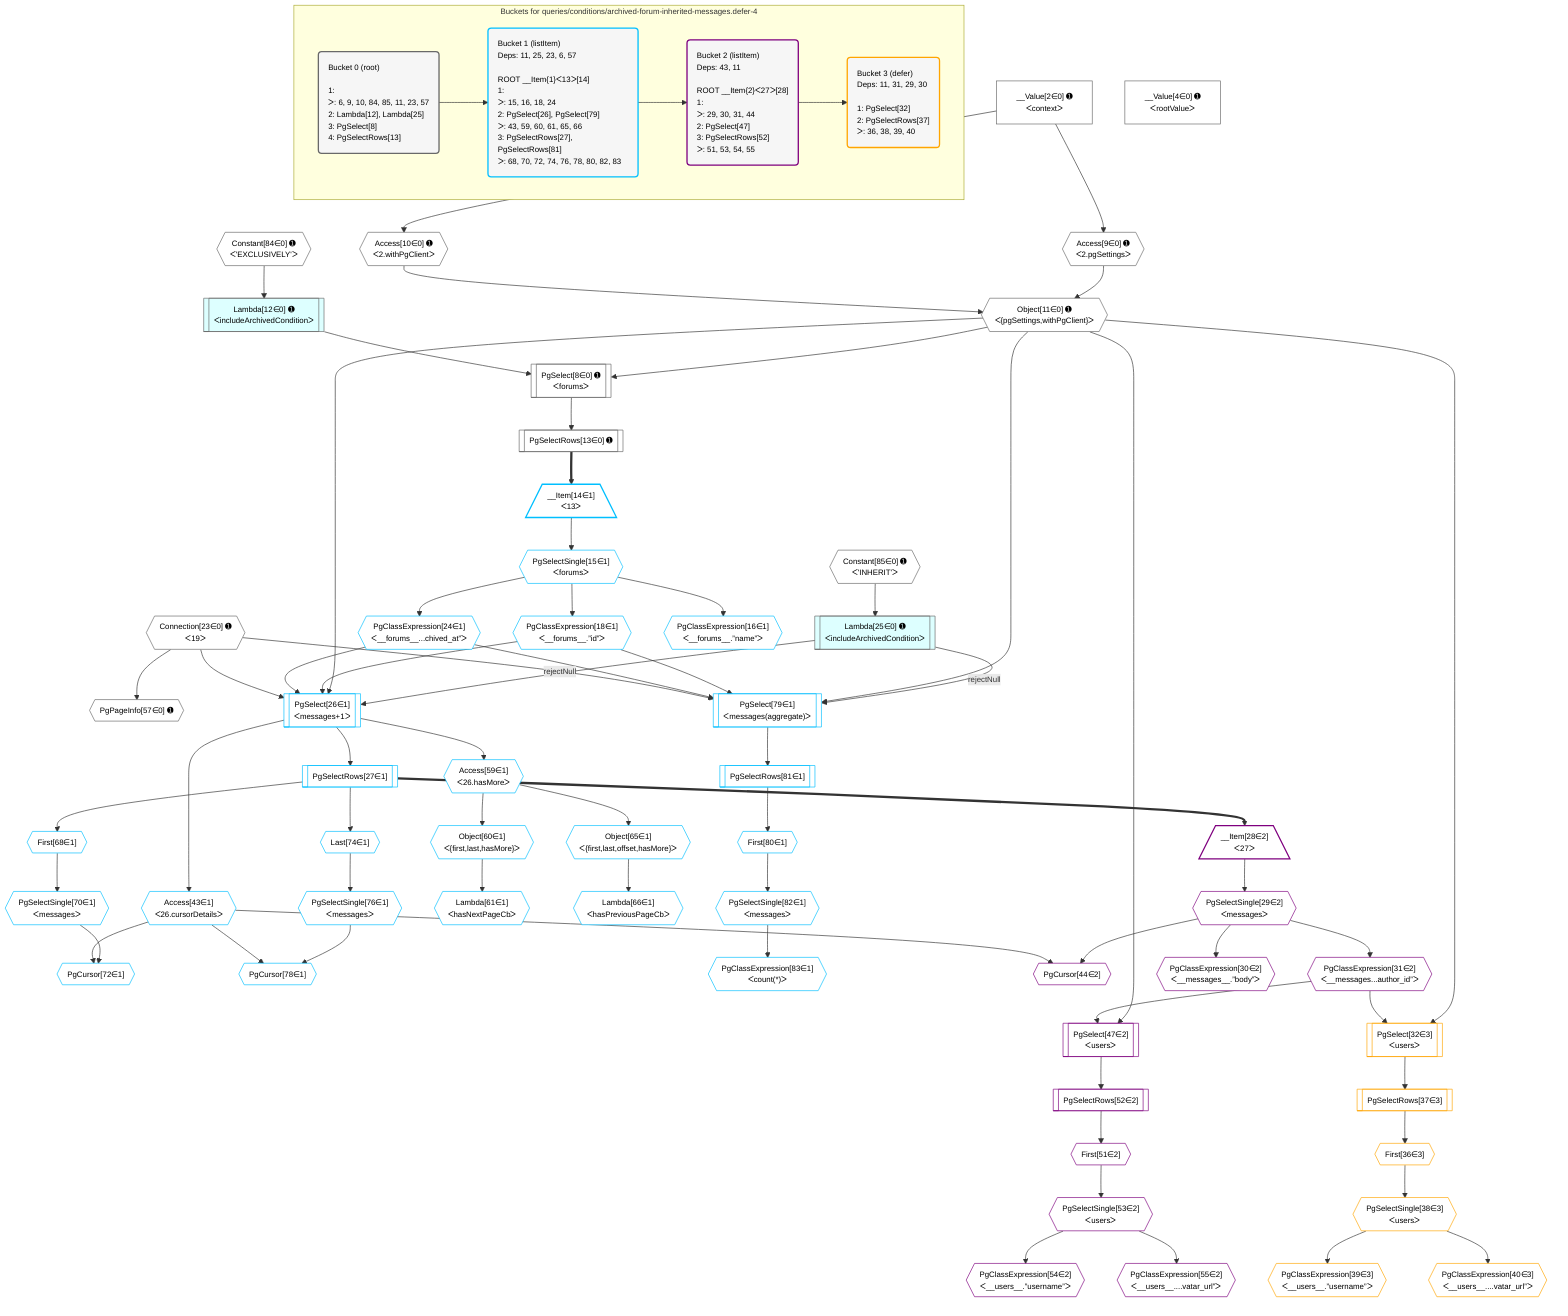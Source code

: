 %%{init: {'themeVariables': { 'fontSize': '12px'}}}%%
graph TD
    classDef path fill:#eee,stroke:#000,color:#000
    classDef plan fill:#fff,stroke-width:1px,color:#000
    classDef itemplan fill:#fff,stroke-width:2px,color:#000
    classDef unbatchedplan fill:#dff,stroke-width:1px,color:#000
    classDef sideeffectplan fill:#fcc,stroke-width:2px,color:#000
    classDef bucket fill:#f6f6f6,color:#000,stroke-width:2px,text-align:left


    %% plan dependencies
    PgSelect8[["PgSelect[8∈0] ➊<br />ᐸforumsᐳ"]]:::plan
    Object11{{"Object[11∈0] ➊<br />ᐸ{pgSettings,withPgClient}ᐳ"}}:::plan
    Lambda12[["Lambda[12∈0] ➊<br />ᐸincludeArchivedConditionᐳ"]]:::unbatchedplan
    Object11 & Lambda12 --> PgSelect8
    Access9{{"Access[9∈0] ➊<br />ᐸ2.pgSettingsᐳ"}}:::plan
    Access10{{"Access[10∈0] ➊<br />ᐸ2.withPgClientᐳ"}}:::plan
    Access9 & Access10 --> Object11
    Connection23{{"Connection[23∈0] ➊<br />ᐸ19ᐳ"}}:::plan
    __Value2["__Value[2∈0] ➊<br />ᐸcontextᐳ"]:::plan
    __Value2 --> Access9
    __Value2 --> Access10
    Constant84{{"Constant[84∈0] ➊<br />ᐸ'EXCLUSIVELY'ᐳ"}}:::plan
    Constant84 --> Lambda12
    PgSelectRows13[["PgSelectRows[13∈0] ➊"]]:::plan
    PgSelect8 --> PgSelectRows13
    Lambda25[["Lambda[25∈0] ➊<br />ᐸincludeArchivedConditionᐳ"]]:::unbatchedplan
    Constant85{{"Constant[85∈0] ➊<br />ᐸ'INHERIT'ᐳ"}}:::plan
    Constant85 --> Lambda25
    PgPageInfo57{{"PgPageInfo[57∈0] ➊"}}:::plan
    Connection23 --> PgPageInfo57
    __Value4["__Value[4∈0] ➊<br />ᐸrootValueᐳ"]:::plan
    PgSelect26[["PgSelect[26∈1]<br />ᐸmessages+1ᐳ"]]:::plan
    PgClassExpression18{{"PgClassExpression[18∈1]<br />ᐸ__forums__.”id”ᐳ"}}:::plan
    PgClassExpression24{{"PgClassExpression[24∈1]<br />ᐸ__forums__...chived_at”ᐳ"}}:::plan
    Lambda25 -->|rejectNull| PgSelect26
    Object11 & PgClassExpression18 & PgClassExpression24 & Connection23 --> PgSelect26
    PgSelect79[["PgSelect[79∈1]<br />ᐸmessages(aggregate)ᐳ"]]:::plan
    Lambda25 -->|rejectNull| PgSelect79
    Object11 & PgClassExpression18 & PgClassExpression24 & Connection23 --> PgSelect79
    Object65{{"Object[65∈1]<br />ᐸ{first,last,offset,hasMore}ᐳ"}}:::plan
    Access59{{"Access[59∈1]<br />ᐸ26.hasMoreᐳ"}}:::plan
    Access59 --> Object65
    Object60{{"Object[60∈1]<br />ᐸ{first,last,hasMore}ᐳ"}}:::plan
    Access59 --> Object60
    PgCursor72{{"PgCursor[72∈1]"}}:::plan
    PgSelectSingle70{{"PgSelectSingle[70∈1]<br />ᐸmessagesᐳ"}}:::plan
    Access43{{"Access[43∈1]<br />ᐸ26.cursorDetailsᐳ"}}:::plan
    PgSelectSingle70 & Access43 --> PgCursor72
    PgCursor78{{"PgCursor[78∈1]"}}:::plan
    PgSelectSingle76{{"PgSelectSingle[76∈1]<br />ᐸmessagesᐳ"}}:::plan
    PgSelectSingle76 & Access43 --> PgCursor78
    __Item14[/"__Item[14∈1]<br />ᐸ13ᐳ"\]:::itemplan
    PgSelectRows13 ==> __Item14
    PgSelectSingle15{{"PgSelectSingle[15∈1]<br />ᐸforumsᐳ"}}:::plan
    __Item14 --> PgSelectSingle15
    PgClassExpression16{{"PgClassExpression[16∈1]<br />ᐸ__forums__.”name”ᐳ"}}:::plan
    PgSelectSingle15 --> PgClassExpression16
    PgSelectSingle15 --> PgClassExpression18
    PgSelectSingle15 --> PgClassExpression24
    PgSelectRows27[["PgSelectRows[27∈1]"]]:::plan
    PgSelect26 --> PgSelectRows27
    PgSelect26 --> Access43
    PgSelect26 --> Access59
    Lambda61{{"Lambda[61∈1]<br />ᐸhasNextPageCbᐳ"}}:::plan
    Object60 --> Lambda61
    Lambda66{{"Lambda[66∈1]<br />ᐸhasPreviousPageCbᐳ"}}:::plan
    Object65 --> Lambda66
    First68{{"First[68∈1]"}}:::plan
    PgSelectRows27 --> First68
    First68 --> PgSelectSingle70
    Last74{{"Last[74∈1]"}}:::plan
    PgSelectRows27 --> Last74
    Last74 --> PgSelectSingle76
    First80{{"First[80∈1]"}}:::plan
    PgSelectRows81[["PgSelectRows[81∈1]"]]:::plan
    PgSelectRows81 --> First80
    PgSelect79 --> PgSelectRows81
    PgSelectSingle82{{"PgSelectSingle[82∈1]<br />ᐸmessagesᐳ"}}:::plan
    First80 --> PgSelectSingle82
    PgClassExpression83{{"PgClassExpression[83∈1]<br />ᐸcount(*)ᐳ"}}:::plan
    PgSelectSingle82 --> PgClassExpression83
    PgCursor44{{"PgCursor[44∈2]"}}:::plan
    PgSelectSingle29{{"PgSelectSingle[29∈2]<br />ᐸmessagesᐳ"}}:::plan
    PgSelectSingle29 & Access43 --> PgCursor44
    PgSelect47[["PgSelect[47∈2]<br />ᐸusersᐳ"]]:::plan
    PgClassExpression31{{"PgClassExpression[31∈2]<br />ᐸ__messages...author_id”ᐳ"}}:::plan
    Object11 & PgClassExpression31 --> PgSelect47
    __Item28[/"__Item[28∈2]<br />ᐸ27ᐳ"\]:::itemplan
    PgSelectRows27 ==> __Item28
    __Item28 --> PgSelectSingle29
    PgClassExpression30{{"PgClassExpression[30∈2]<br />ᐸ__messages__.”body”ᐳ"}}:::plan
    PgSelectSingle29 --> PgClassExpression30
    PgSelectSingle29 --> PgClassExpression31
    First51{{"First[51∈2]"}}:::plan
    PgSelectRows52[["PgSelectRows[52∈2]"]]:::plan
    PgSelectRows52 --> First51
    PgSelect47 --> PgSelectRows52
    PgSelectSingle53{{"PgSelectSingle[53∈2]<br />ᐸusersᐳ"}}:::plan
    First51 --> PgSelectSingle53
    PgClassExpression54{{"PgClassExpression[54∈2]<br />ᐸ__users__.”username”ᐳ"}}:::plan
    PgSelectSingle53 --> PgClassExpression54
    PgClassExpression55{{"PgClassExpression[55∈2]<br />ᐸ__users__....vatar_url”ᐳ"}}:::plan
    PgSelectSingle53 --> PgClassExpression55
    PgSelect32[["PgSelect[32∈3]<br />ᐸusersᐳ"]]:::plan
    Object11 & PgClassExpression31 --> PgSelect32
    First36{{"First[36∈3]"}}:::plan
    PgSelectRows37[["PgSelectRows[37∈3]"]]:::plan
    PgSelectRows37 --> First36
    PgSelect32 --> PgSelectRows37
    PgSelectSingle38{{"PgSelectSingle[38∈3]<br />ᐸusersᐳ"}}:::plan
    First36 --> PgSelectSingle38
    PgClassExpression39{{"PgClassExpression[39∈3]<br />ᐸ__users__.”username”ᐳ"}}:::plan
    PgSelectSingle38 --> PgClassExpression39
    PgClassExpression40{{"PgClassExpression[40∈3]<br />ᐸ__users__....vatar_url”ᐳ"}}:::plan
    PgSelectSingle38 --> PgClassExpression40

    %% define steps

    subgraph "Buckets for queries/conditions/archived-forum-inherited-messages.defer-4"
    Bucket0("Bucket 0 (root)<br /><br />1: <br />ᐳ: 6, 9, 10, 84, 85, 11, 23, 57<br />2: Lambda[12], Lambda[25]<br />3: PgSelect[8]<br />4: PgSelectRows[13]"):::bucket
    classDef bucket0 stroke:#696969
    class Bucket0,__Value2,__Value4,PgSelect8,Access9,Access10,Object11,Lambda12,PgSelectRows13,Connection23,Lambda25,PgPageInfo57,Constant84,Constant85 bucket0
    Bucket1("Bucket 1 (listItem)<br />Deps: 11, 25, 23, 6, 57<br /><br />ROOT __Item{1}ᐸ13ᐳ[14]<br />1: <br />ᐳ: 15, 16, 18, 24<br />2: PgSelect[26], PgSelect[79]<br />ᐳ: 43, 59, 60, 61, 65, 66<br />3: PgSelectRows[27], PgSelectRows[81]<br />ᐳ: 68, 70, 72, 74, 76, 78, 80, 82, 83"):::bucket
    classDef bucket1 stroke:#00bfff
    class Bucket1,__Item14,PgSelectSingle15,PgClassExpression16,PgClassExpression18,PgClassExpression24,PgSelect26,PgSelectRows27,Access43,Access59,Object60,Lambda61,Object65,Lambda66,First68,PgSelectSingle70,PgCursor72,Last74,PgSelectSingle76,PgCursor78,PgSelect79,First80,PgSelectRows81,PgSelectSingle82,PgClassExpression83 bucket1
    Bucket2("Bucket 2 (listItem)<br />Deps: 43, 11<br /><br />ROOT __Item{2}ᐸ27ᐳ[28]<br />1: <br />ᐳ: 29, 30, 31, 44<br />2: PgSelect[47]<br />3: PgSelectRows[52]<br />ᐳ: 51, 53, 54, 55"):::bucket
    classDef bucket2 stroke:#7f007f
    class Bucket2,__Item28,PgSelectSingle29,PgClassExpression30,PgClassExpression31,PgCursor44,PgSelect47,First51,PgSelectRows52,PgSelectSingle53,PgClassExpression54,PgClassExpression55 bucket2
    Bucket3("Bucket 3 (defer)<br />Deps: 11, 31, 29, 30<br /><br />1: PgSelect[32]<br />2: PgSelectRows[37]<br />ᐳ: 36, 38, 39, 40"):::bucket
    classDef bucket3 stroke:#ffa500
    class Bucket3,PgSelect32,First36,PgSelectRows37,PgSelectSingle38,PgClassExpression39,PgClassExpression40 bucket3
    Bucket0 --> Bucket1
    Bucket1 --> Bucket2
    Bucket2 --> Bucket3
    end